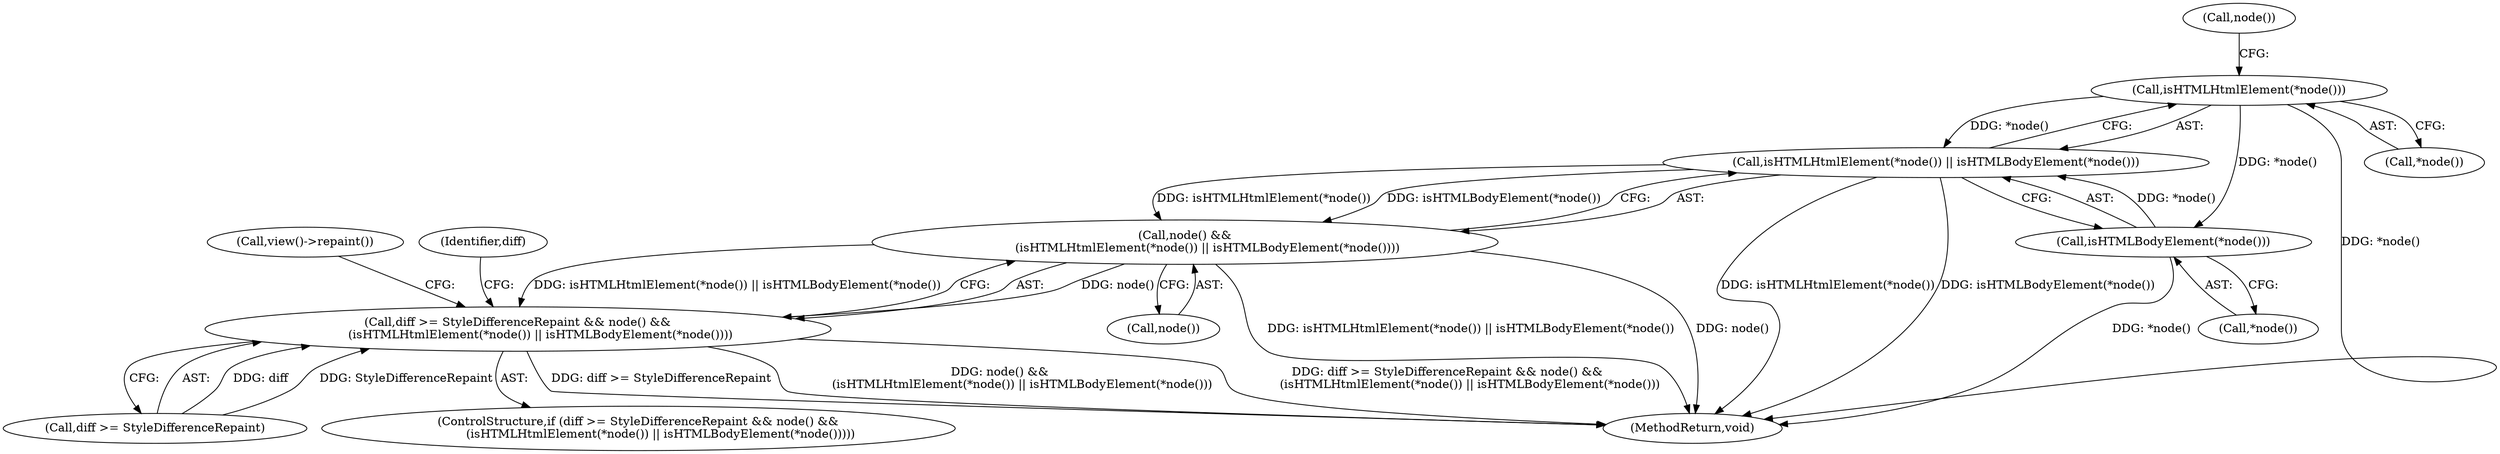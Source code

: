digraph "1_Chrome_b2b21468c1f7f08b30a7c1755316f6026c50eb2a_5@del" {
"1000119" [label="(Call,isHTMLHtmlElement(*node()))"];
"1000118" [label="(Call,isHTMLHtmlElement(*node()) || isHTMLBodyElement(*node()))"];
"1000116" [label="(Call,node() &&\n            (isHTMLHtmlElement(*node()) || isHTMLBodyElement(*node())))"];
"1000112" [label="(Call,diff >= StyleDifferenceRepaint && node() &&\n            (isHTMLHtmlElement(*node()) || isHTMLBodyElement(*node())))"];
"1000122" [label="(Call,isHTMLBodyElement(*node()))"];
"1000120" [label="(Call,*node())"];
"1000111" [label="(ControlStructure,if (diff >= StyleDifferenceRepaint && node() &&\n            (isHTMLHtmlElement(*node()) || isHTMLBodyElement(*node()))))"];
"1000117" [label="(Call,node())"];
"1000168" [label="(MethodReturn,void)"];
"1000118" [label="(Call,isHTMLHtmlElement(*node()) || isHTMLBodyElement(*node()))"];
"1000126" [label="(Call,view()->repaint())"];
"1000119" [label="(Call,isHTMLHtmlElement(*node()))"];
"1000135" [label="(Identifier,diff)"];
"1000122" [label="(Call,isHTMLBodyElement(*node()))"];
"1000113" [label="(Call,diff >= StyleDifferenceRepaint)"];
"1000123" [label="(Call,*node())"];
"1000112" [label="(Call,diff >= StyleDifferenceRepaint && node() &&\n            (isHTMLHtmlElement(*node()) || isHTMLBodyElement(*node())))"];
"1000116" [label="(Call,node() &&\n            (isHTMLHtmlElement(*node()) || isHTMLBodyElement(*node())))"];
"1000124" [label="(Call,node())"];
"1000119" -> "1000118"  [label="AST: "];
"1000119" -> "1000120"  [label="CFG: "];
"1000120" -> "1000119"  [label="AST: "];
"1000124" -> "1000119"  [label="CFG: "];
"1000118" -> "1000119"  [label="CFG: "];
"1000119" -> "1000168"  [label="DDG: *node()"];
"1000119" -> "1000118"  [label="DDG: *node()"];
"1000119" -> "1000122"  [label="DDG: *node()"];
"1000118" -> "1000116"  [label="AST: "];
"1000118" -> "1000122"  [label="CFG: "];
"1000122" -> "1000118"  [label="AST: "];
"1000116" -> "1000118"  [label="CFG: "];
"1000118" -> "1000168"  [label="DDG: isHTMLHtmlElement(*node())"];
"1000118" -> "1000168"  [label="DDG: isHTMLBodyElement(*node())"];
"1000118" -> "1000116"  [label="DDG: isHTMLHtmlElement(*node())"];
"1000118" -> "1000116"  [label="DDG: isHTMLBodyElement(*node())"];
"1000122" -> "1000118"  [label="DDG: *node()"];
"1000116" -> "1000112"  [label="AST: "];
"1000116" -> "1000117"  [label="CFG: "];
"1000117" -> "1000116"  [label="AST: "];
"1000112" -> "1000116"  [label="CFG: "];
"1000116" -> "1000168"  [label="DDG: isHTMLHtmlElement(*node()) || isHTMLBodyElement(*node())"];
"1000116" -> "1000168"  [label="DDG: node()"];
"1000116" -> "1000112"  [label="DDG: node()"];
"1000116" -> "1000112"  [label="DDG: isHTMLHtmlElement(*node()) || isHTMLBodyElement(*node())"];
"1000112" -> "1000111"  [label="AST: "];
"1000112" -> "1000113"  [label="CFG: "];
"1000113" -> "1000112"  [label="AST: "];
"1000126" -> "1000112"  [label="CFG: "];
"1000135" -> "1000112"  [label="CFG: "];
"1000112" -> "1000168"  [label="DDG: diff >= StyleDifferenceRepaint && node() &&\n            (isHTMLHtmlElement(*node()) || isHTMLBodyElement(*node()))"];
"1000112" -> "1000168"  [label="DDG: diff >= StyleDifferenceRepaint"];
"1000112" -> "1000168"  [label="DDG: node() &&\n            (isHTMLHtmlElement(*node()) || isHTMLBodyElement(*node()))"];
"1000113" -> "1000112"  [label="DDG: diff"];
"1000113" -> "1000112"  [label="DDG: StyleDifferenceRepaint"];
"1000122" -> "1000123"  [label="CFG: "];
"1000123" -> "1000122"  [label="AST: "];
"1000122" -> "1000168"  [label="DDG: *node()"];
}
